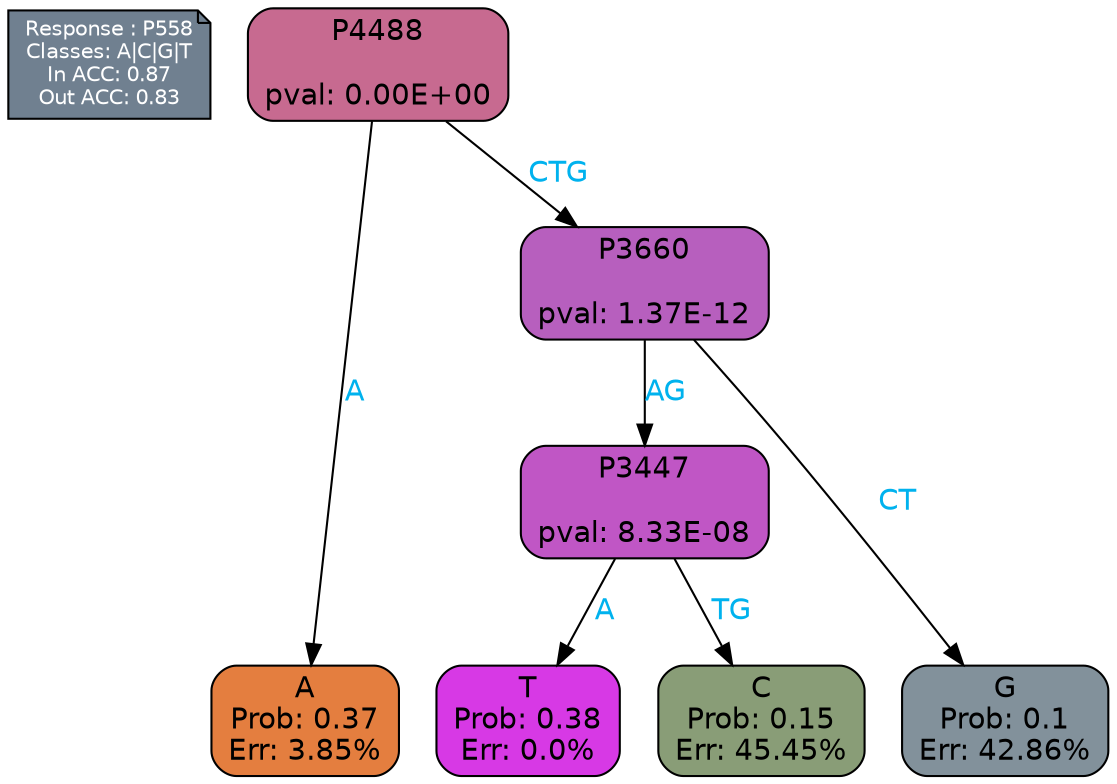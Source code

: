digraph Tree {
node [shape=box, style="filled, rounded", color="black", fontname=helvetica] ;
graph [ranksep=equally, splines=polylines, bgcolor=transparent, dpi=600] ;
edge [fontname=helvetica] ;
LEGEND [label="Response : P558
Classes: A|C|G|T
In ACC: 0.87
Out ACC: 0.83
",shape=note,align=left,style=filled,fillcolor="slategray",fontcolor="white",fontsize=10];1 [label="P4488

pval: 0.00E+00", fillcolor="#c76a90"] ;
2 [label="A
Prob: 0.37
Err: 3.85%", fillcolor="#e47e3f"] ;
3 [label="P3660

pval: 1.37E-12", fillcolor="#b75fbe"] ;
4 [label="P3447

pval: 8.33E-08", fillcolor="#c056c5"] ;
5 [label="T
Prob: 0.38
Err: 0.0%", fillcolor="#d739e5"] ;
6 [label="C
Prob: 0.15
Err: 45.45%", fillcolor="#899d77"] ;
7 [label="G
Prob: 0.1
Err: 42.86%", fillcolor="#82919b"] ;
1 -> 2 [label="A",fontcolor=deepskyblue2] ;
1 -> 3 [label="CTG",fontcolor=deepskyblue2] ;
3 -> 4 [label="AG",fontcolor=deepskyblue2] ;
3 -> 7 [label="CT",fontcolor=deepskyblue2] ;
4 -> 5 [label="A",fontcolor=deepskyblue2] ;
4 -> 6 [label="TG",fontcolor=deepskyblue2] ;
{rank = same; 2;5;6;7;}{rank = same; LEGEND;1;}}